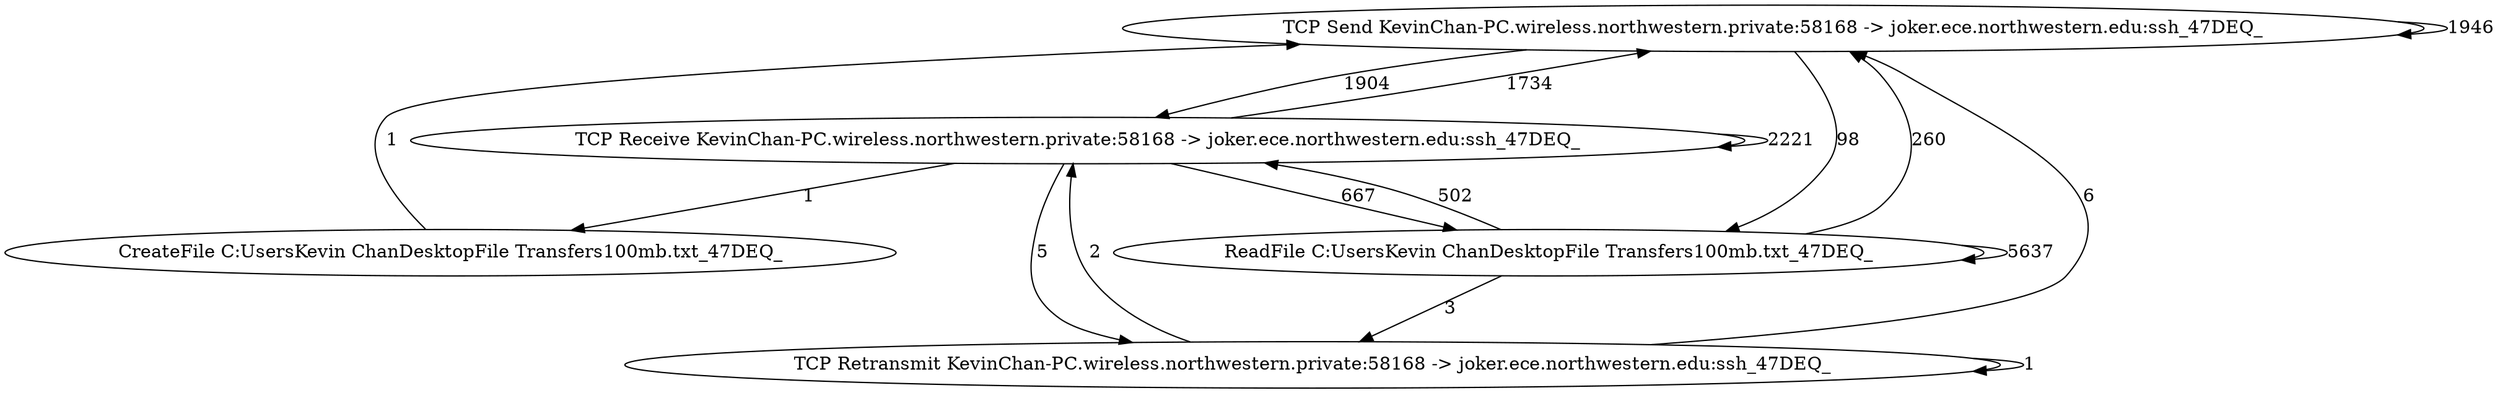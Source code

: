 strict digraph G {
  "TCP Send KevinChan-PC.wireless.northwestern.private:58168 -&gt; joker.ece.northwestern.edu:ssh_47DEQ_";
  "TCP Receive KevinChan-PC.wireless.northwestern.private:58168 -&gt; joker.ece.northwestern.edu:ssh_47DEQ_";
  "CreateFile C:\Users\Kevin Chan\Desktop\File Transfers\100mb.txt_47DEQ_";
  "ReadFile C:\Users\Kevin Chan\Desktop\File Transfers\100mb.txt_47DEQ_";
  "TCP Retransmit KevinChan-PC.wireless.northwestern.private:58168 -&gt; joker.ece.northwestern.edu:ssh_47DEQ_";
  "TCP Send KevinChan-PC.wireless.northwestern.private:58168 -&gt; joker.ece.northwestern.edu:ssh_47DEQ_" -> "TCP Receive KevinChan-PC.wireless.northwestern.private:58168 -&gt; joker.ece.northwestern.edu:ssh_47DEQ_" [ label="1904" ];
  "TCP Receive KevinChan-PC.wireless.northwestern.private:58168 -&gt; joker.ece.northwestern.edu:ssh_47DEQ_" -> "CreateFile C:\Users\Kevin Chan\Desktop\File Transfers\100mb.txt_47DEQ_" [ label="1" ];
  "CreateFile C:\Users\Kevin Chan\Desktop\File Transfers\100mb.txt_47DEQ_" -> "TCP Send KevinChan-PC.wireless.northwestern.private:58168 -&gt; joker.ece.northwestern.edu:ssh_47DEQ_" [ label="1" ];
  "TCP Receive KevinChan-PC.wireless.northwestern.private:58168 -&gt; joker.ece.northwestern.edu:ssh_47DEQ_" -> "ReadFile C:\Users\Kevin Chan\Desktop\File Transfers\100mb.txt_47DEQ_" [ label="667" ];
  "ReadFile C:\Users\Kevin Chan\Desktop\File Transfers\100mb.txt_47DEQ_" -> "ReadFile C:\Users\Kevin Chan\Desktop\File Transfers\100mb.txt_47DEQ_" [ label="5637" ];
  "ReadFile C:\Users\Kevin Chan\Desktop\File Transfers\100mb.txt_47DEQ_" -> "TCP Receive KevinChan-PC.wireless.northwestern.private:58168 -&gt; joker.ece.northwestern.edu:ssh_47DEQ_" [ label="502" ];
  "TCP Receive KevinChan-PC.wireless.northwestern.private:58168 -&gt; joker.ece.northwestern.edu:ssh_47DEQ_" -> "TCP Send KevinChan-PC.wireless.northwestern.private:58168 -&gt; joker.ece.northwestern.edu:ssh_47DEQ_" [ label="1734" ];
  "TCP Receive KevinChan-PC.wireless.northwestern.private:58168 -&gt; joker.ece.northwestern.edu:ssh_47DEQ_" -> "TCP Receive KevinChan-PC.wireless.northwestern.private:58168 -&gt; joker.ece.northwestern.edu:ssh_47DEQ_" [ label="2221" ];
  "ReadFile C:\Users\Kevin Chan\Desktop\File Transfers\100mb.txt_47DEQ_" -> "TCP Send KevinChan-PC.wireless.northwestern.private:58168 -&gt; joker.ece.northwestern.edu:ssh_47DEQ_" [ label="260" ];
  "TCP Send KevinChan-PC.wireless.northwestern.private:58168 -&gt; joker.ece.northwestern.edu:ssh_47DEQ_" -> "TCP Send KevinChan-PC.wireless.northwestern.private:58168 -&gt; joker.ece.northwestern.edu:ssh_47DEQ_" [ label="1946" ];
  "TCP Send KevinChan-PC.wireless.northwestern.private:58168 -&gt; joker.ece.northwestern.edu:ssh_47DEQ_" -> "ReadFile C:\Users\Kevin Chan\Desktop\File Transfers\100mb.txt_47DEQ_" [ label="98" ];
  "ReadFile C:\Users\Kevin Chan\Desktop\File Transfers\100mb.txt_47DEQ_" -> "TCP Retransmit KevinChan-PC.wireless.northwestern.private:58168 -&gt; joker.ece.northwestern.edu:ssh_47DEQ_" [ label="3" ];
  "TCP Retransmit KevinChan-PC.wireless.northwestern.private:58168 -&gt; joker.ece.northwestern.edu:ssh_47DEQ_" -> "TCP Send KevinChan-PC.wireless.northwestern.private:58168 -&gt; joker.ece.northwestern.edu:ssh_47DEQ_" [ label="6" ];
  "TCP Retransmit KevinChan-PC.wireless.northwestern.private:58168 -&gt; joker.ece.northwestern.edu:ssh_47DEQ_" -> "TCP Retransmit KevinChan-PC.wireless.northwestern.private:58168 -&gt; joker.ece.northwestern.edu:ssh_47DEQ_" [ label="1" ];
  "TCP Receive KevinChan-PC.wireless.northwestern.private:58168 -&gt; joker.ece.northwestern.edu:ssh_47DEQ_" -> "TCP Retransmit KevinChan-PC.wireless.northwestern.private:58168 -&gt; joker.ece.northwestern.edu:ssh_47DEQ_" [ label="5" ];
  "TCP Retransmit KevinChan-PC.wireless.northwestern.private:58168 -&gt; joker.ece.northwestern.edu:ssh_47DEQ_" -> "TCP Receive KevinChan-PC.wireless.northwestern.private:58168 -&gt; joker.ece.northwestern.edu:ssh_47DEQ_" [ label="2" ];
}
